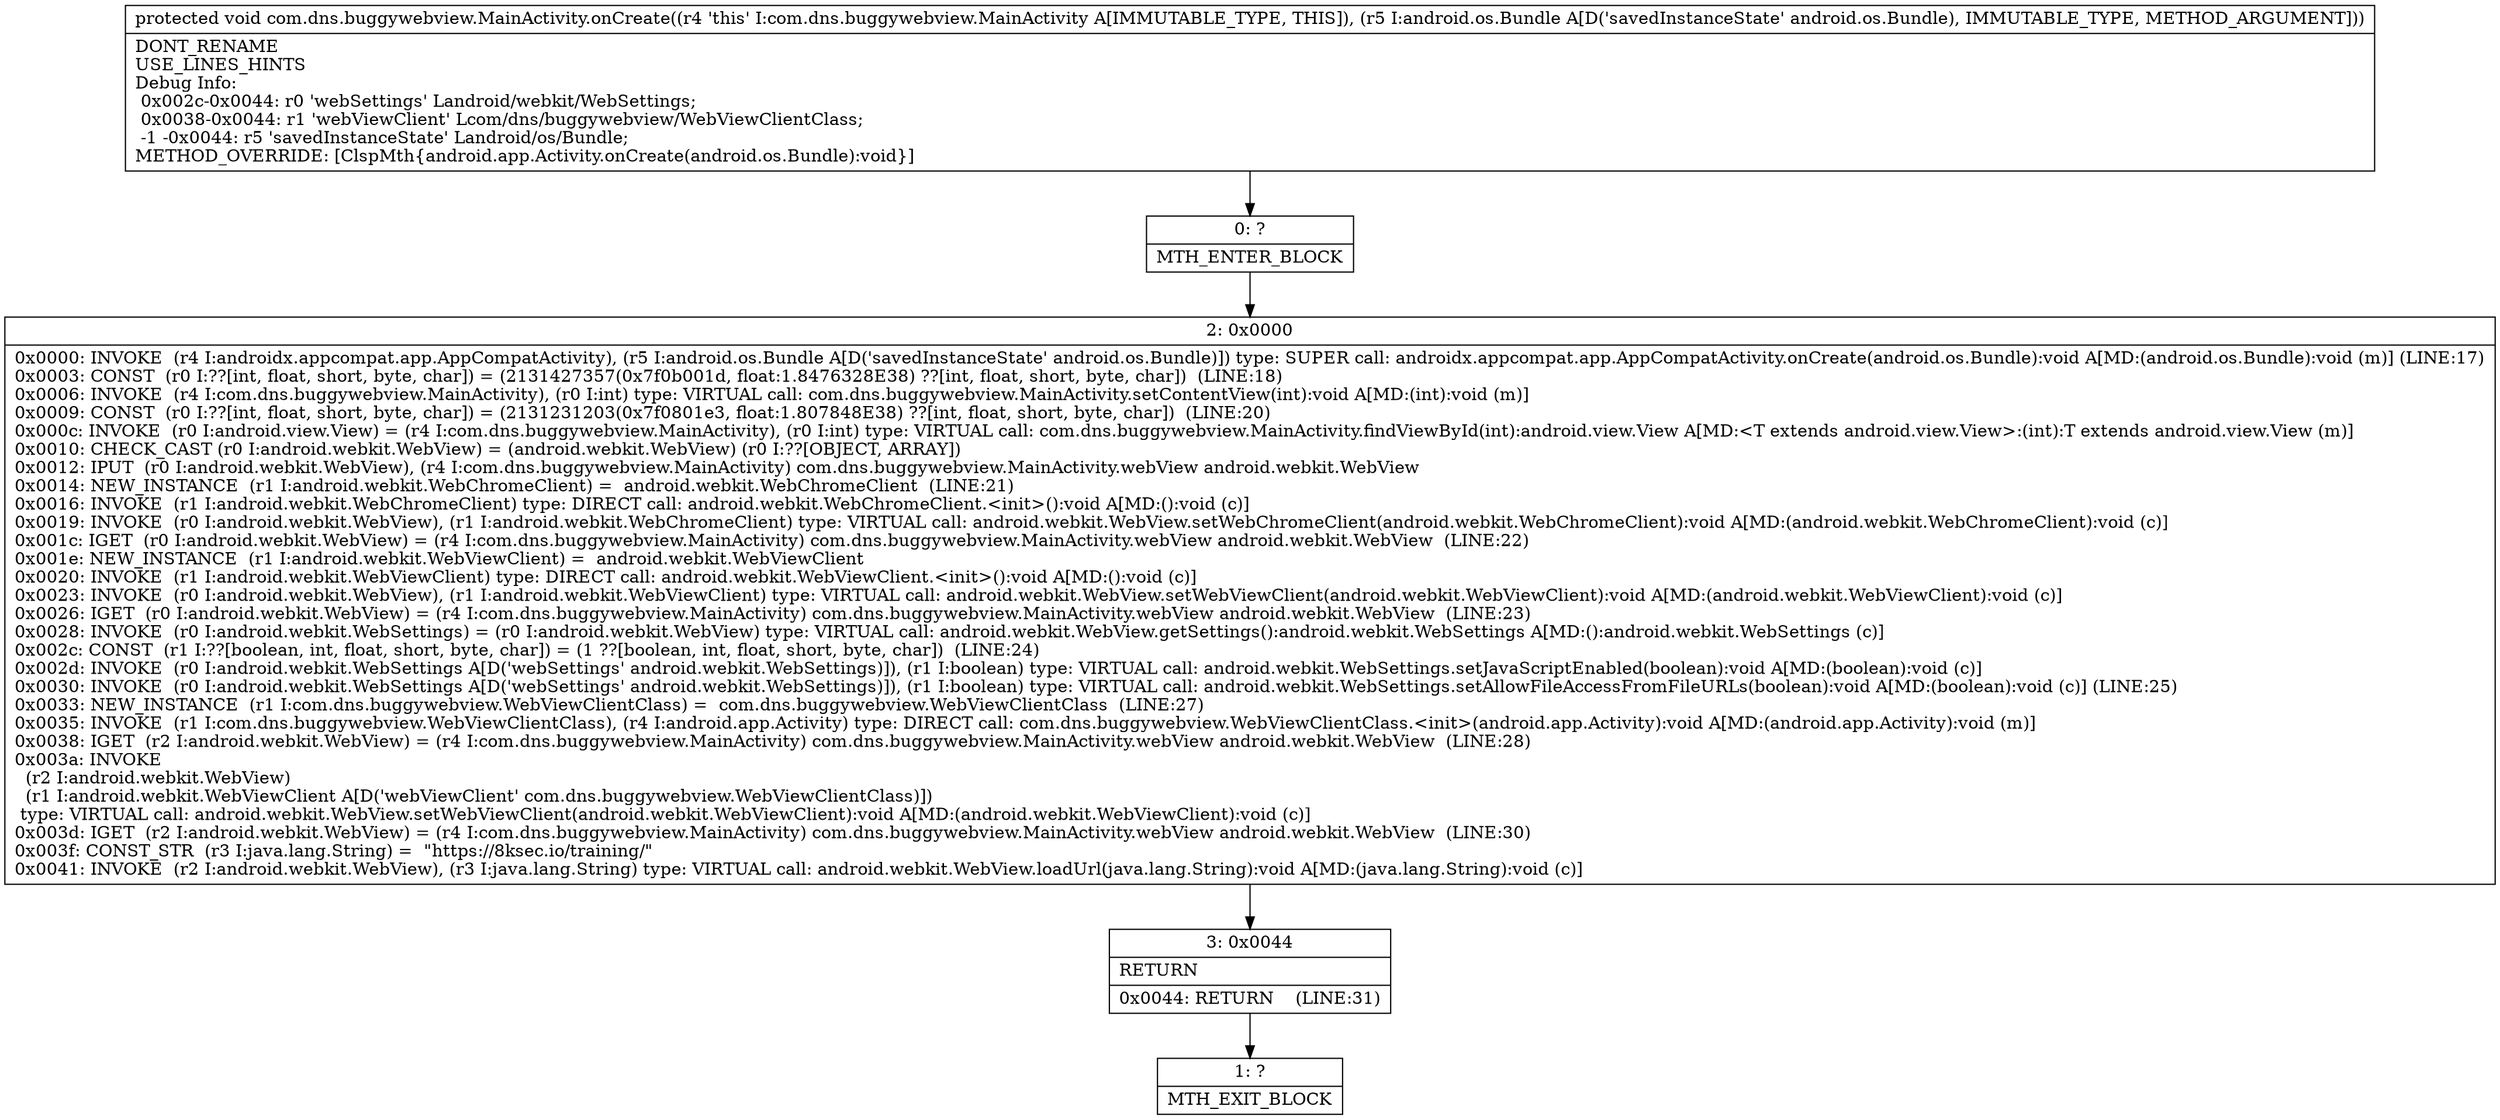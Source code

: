 digraph "CFG forcom.dns.buggywebview.MainActivity.onCreate(Landroid\/os\/Bundle;)V" {
Node_0 [shape=record,label="{0\:\ ?|MTH_ENTER_BLOCK\l}"];
Node_2 [shape=record,label="{2\:\ 0x0000|0x0000: INVOKE  (r4 I:androidx.appcompat.app.AppCompatActivity), (r5 I:android.os.Bundle A[D('savedInstanceState' android.os.Bundle)]) type: SUPER call: androidx.appcompat.app.AppCompatActivity.onCreate(android.os.Bundle):void A[MD:(android.os.Bundle):void (m)] (LINE:17)\l0x0003: CONST  (r0 I:??[int, float, short, byte, char]) = (2131427357(0x7f0b001d, float:1.8476328E38) ??[int, float, short, byte, char])  (LINE:18)\l0x0006: INVOKE  (r4 I:com.dns.buggywebview.MainActivity), (r0 I:int) type: VIRTUAL call: com.dns.buggywebview.MainActivity.setContentView(int):void A[MD:(int):void (m)]\l0x0009: CONST  (r0 I:??[int, float, short, byte, char]) = (2131231203(0x7f0801e3, float:1.807848E38) ??[int, float, short, byte, char])  (LINE:20)\l0x000c: INVOKE  (r0 I:android.view.View) = (r4 I:com.dns.buggywebview.MainActivity), (r0 I:int) type: VIRTUAL call: com.dns.buggywebview.MainActivity.findViewById(int):android.view.View A[MD:\<T extends android.view.View\>:(int):T extends android.view.View (m)]\l0x0010: CHECK_CAST (r0 I:android.webkit.WebView) = (android.webkit.WebView) (r0 I:??[OBJECT, ARRAY]) \l0x0012: IPUT  (r0 I:android.webkit.WebView), (r4 I:com.dns.buggywebview.MainActivity) com.dns.buggywebview.MainActivity.webView android.webkit.WebView \l0x0014: NEW_INSTANCE  (r1 I:android.webkit.WebChromeClient) =  android.webkit.WebChromeClient  (LINE:21)\l0x0016: INVOKE  (r1 I:android.webkit.WebChromeClient) type: DIRECT call: android.webkit.WebChromeClient.\<init\>():void A[MD:():void (c)]\l0x0019: INVOKE  (r0 I:android.webkit.WebView), (r1 I:android.webkit.WebChromeClient) type: VIRTUAL call: android.webkit.WebView.setWebChromeClient(android.webkit.WebChromeClient):void A[MD:(android.webkit.WebChromeClient):void (c)]\l0x001c: IGET  (r0 I:android.webkit.WebView) = (r4 I:com.dns.buggywebview.MainActivity) com.dns.buggywebview.MainActivity.webView android.webkit.WebView  (LINE:22)\l0x001e: NEW_INSTANCE  (r1 I:android.webkit.WebViewClient) =  android.webkit.WebViewClient \l0x0020: INVOKE  (r1 I:android.webkit.WebViewClient) type: DIRECT call: android.webkit.WebViewClient.\<init\>():void A[MD:():void (c)]\l0x0023: INVOKE  (r0 I:android.webkit.WebView), (r1 I:android.webkit.WebViewClient) type: VIRTUAL call: android.webkit.WebView.setWebViewClient(android.webkit.WebViewClient):void A[MD:(android.webkit.WebViewClient):void (c)]\l0x0026: IGET  (r0 I:android.webkit.WebView) = (r4 I:com.dns.buggywebview.MainActivity) com.dns.buggywebview.MainActivity.webView android.webkit.WebView  (LINE:23)\l0x0028: INVOKE  (r0 I:android.webkit.WebSettings) = (r0 I:android.webkit.WebView) type: VIRTUAL call: android.webkit.WebView.getSettings():android.webkit.WebSettings A[MD:():android.webkit.WebSettings (c)]\l0x002c: CONST  (r1 I:??[boolean, int, float, short, byte, char]) = (1 ??[boolean, int, float, short, byte, char])  (LINE:24)\l0x002d: INVOKE  (r0 I:android.webkit.WebSettings A[D('webSettings' android.webkit.WebSettings)]), (r1 I:boolean) type: VIRTUAL call: android.webkit.WebSettings.setJavaScriptEnabled(boolean):void A[MD:(boolean):void (c)]\l0x0030: INVOKE  (r0 I:android.webkit.WebSettings A[D('webSettings' android.webkit.WebSettings)]), (r1 I:boolean) type: VIRTUAL call: android.webkit.WebSettings.setAllowFileAccessFromFileURLs(boolean):void A[MD:(boolean):void (c)] (LINE:25)\l0x0033: NEW_INSTANCE  (r1 I:com.dns.buggywebview.WebViewClientClass) =  com.dns.buggywebview.WebViewClientClass  (LINE:27)\l0x0035: INVOKE  (r1 I:com.dns.buggywebview.WebViewClientClass), (r4 I:android.app.Activity) type: DIRECT call: com.dns.buggywebview.WebViewClientClass.\<init\>(android.app.Activity):void A[MD:(android.app.Activity):void (m)]\l0x0038: IGET  (r2 I:android.webkit.WebView) = (r4 I:com.dns.buggywebview.MainActivity) com.dns.buggywebview.MainActivity.webView android.webkit.WebView  (LINE:28)\l0x003a: INVOKE  \l  (r2 I:android.webkit.WebView)\l  (r1 I:android.webkit.WebViewClient A[D('webViewClient' com.dns.buggywebview.WebViewClientClass)])\l type: VIRTUAL call: android.webkit.WebView.setWebViewClient(android.webkit.WebViewClient):void A[MD:(android.webkit.WebViewClient):void (c)]\l0x003d: IGET  (r2 I:android.webkit.WebView) = (r4 I:com.dns.buggywebview.MainActivity) com.dns.buggywebview.MainActivity.webView android.webkit.WebView  (LINE:30)\l0x003f: CONST_STR  (r3 I:java.lang.String) =  \"https:\/\/8ksec.io\/training\/\" \l0x0041: INVOKE  (r2 I:android.webkit.WebView), (r3 I:java.lang.String) type: VIRTUAL call: android.webkit.WebView.loadUrl(java.lang.String):void A[MD:(java.lang.String):void (c)]\l}"];
Node_3 [shape=record,label="{3\:\ 0x0044|RETURN\l|0x0044: RETURN    (LINE:31)\l}"];
Node_1 [shape=record,label="{1\:\ ?|MTH_EXIT_BLOCK\l}"];
MethodNode[shape=record,label="{protected void com.dns.buggywebview.MainActivity.onCreate((r4 'this' I:com.dns.buggywebview.MainActivity A[IMMUTABLE_TYPE, THIS]), (r5 I:android.os.Bundle A[D('savedInstanceState' android.os.Bundle), IMMUTABLE_TYPE, METHOD_ARGUMENT]))  | DONT_RENAME\lUSE_LINES_HINTS\lDebug Info:\l  0x002c\-0x0044: r0 'webSettings' Landroid\/webkit\/WebSettings;\l  0x0038\-0x0044: r1 'webViewClient' Lcom\/dns\/buggywebview\/WebViewClientClass;\l  \-1 \-0x0044: r5 'savedInstanceState' Landroid\/os\/Bundle;\lMETHOD_OVERRIDE: [ClspMth\{android.app.Activity.onCreate(android.os.Bundle):void\}]\l}"];
MethodNode -> Node_0;Node_0 -> Node_2;
Node_2 -> Node_3;
Node_3 -> Node_1;
}

